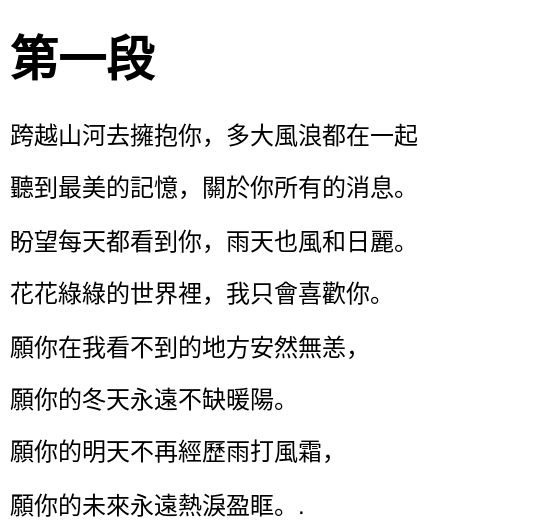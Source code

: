 <mxfile version="13.7.3" type="github">
  <diagram id="m5e-ou4DL4kr0jXQwC1v" name="Page-1">
    <mxGraphModel dx="1320" dy="484" grid="1" gridSize="10" guides="1" tooltips="1" connect="1" arrows="1" fold="1" page="1" pageScale="1" pageWidth="827" pageHeight="1169" math="0" shadow="0">
      <root>
        <mxCell id="0" />
        <mxCell id="1" parent="0" />
        <mxCell id="npccBUpJlFHBpepRetwu-3" value="&lt;h1&gt;第一段&lt;/h1&gt;&lt;p&gt;跨越山河去擁抱你，多大風浪都在一起&lt;/p&gt;&lt;p&gt;聽到最美的記憶，關於你所有的消息。&lt;/p&gt;&lt;p&gt;盼望每天都看到你，雨天也風和日麗。&lt;/p&gt;&lt;p&gt;花花綠綠的世界裡，我只會喜歡你。&lt;/p&gt;&lt;p&gt;願你在我看不到的地方安然無恙，&lt;/p&gt;&lt;p&gt;願你的冬天永遠不缺暖陽。&lt;/p&gt;&lt;p&gt;願你的明天不再經歷雨打風霜，&lt;/p&gt;&lt;p&gt;&lt;span&gt;願你的未來永遠熱淚盈眶。&lt;/span&gt;.&lt;/p&gt;" style="text;html=1;strokeColor=none;fillColor=none;spacing=5;spacingTop=-20;whiteSpace=wrap;overflow=hidden;rounded=0;" vertex="1" parent="1">
          <mxGeometry x="60" y="40" width="270" height="250" as="geometry" />
        </mxCell>
      </root>
    </mxGraphModel>
  </diagram>
</mxfile>
